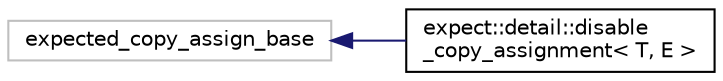 digraph "Graphical Class Hierarchy"
{
  edge [fontname="Helvetica",fontsize="10",labelfontname="Helvetica",labelfontsize="10"];
  node [fontname="Helvetica",fontsize="10",shape=record];
  rankdir="LR";
  Node35 [label="expected_copy_assign_base",height=0.2,width=0.4,color="grey75", fillcolor="white", style="filled"];
  Node35 -> Node0 [dir="back",color="midnightblue",fontsize="10",style="solid",fontname="Helvetica"];
  Node0 [label="expect::detail::disable\l_copy_assignment\< T, E \>",height=0.2,width=0.4,color="black", fillcolor="white", style="filled",URL="$d6/d2e/structexpect_1_1detail_1_1disable__copy__assignment.html"];
}
